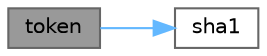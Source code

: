 digraph "token"
{
 // INTERACTIVE_SVG=YES
 // LATEX_PDF_SIZE
  bgcolor="transparent";
  edge [fontname=Helvetica,fontsize=10,labelfontname=Helvetica,labelfontsize=10];
  node [fontname=Helvetica,fontsize=10,shape=box,height=0.2,width=0.4];
  rankdir="LR";
  Node1 [id="Node000001",label="token",height=0.2,width=0.4,color="gray40", fillcolor="grey60", style="filled", fontcolor="black",tooltip=" "];
  Node1 -> Node2 [id="edge1_Node000001_Node000002",color="steelblue1",style="solid",tooltip=" "];
  Node2 [id="Node000002",label="sha1",height=0.2,width=0.4,color="grey40", fillcolor="white", style="filled",URL="$d5/ddf/a00224_ad6b696bb439b7decbda2c0ce16ffe6d1.html#ad6b696bb439b7decbda2c0ce16ffe6d1",tooltip=" "];
}
